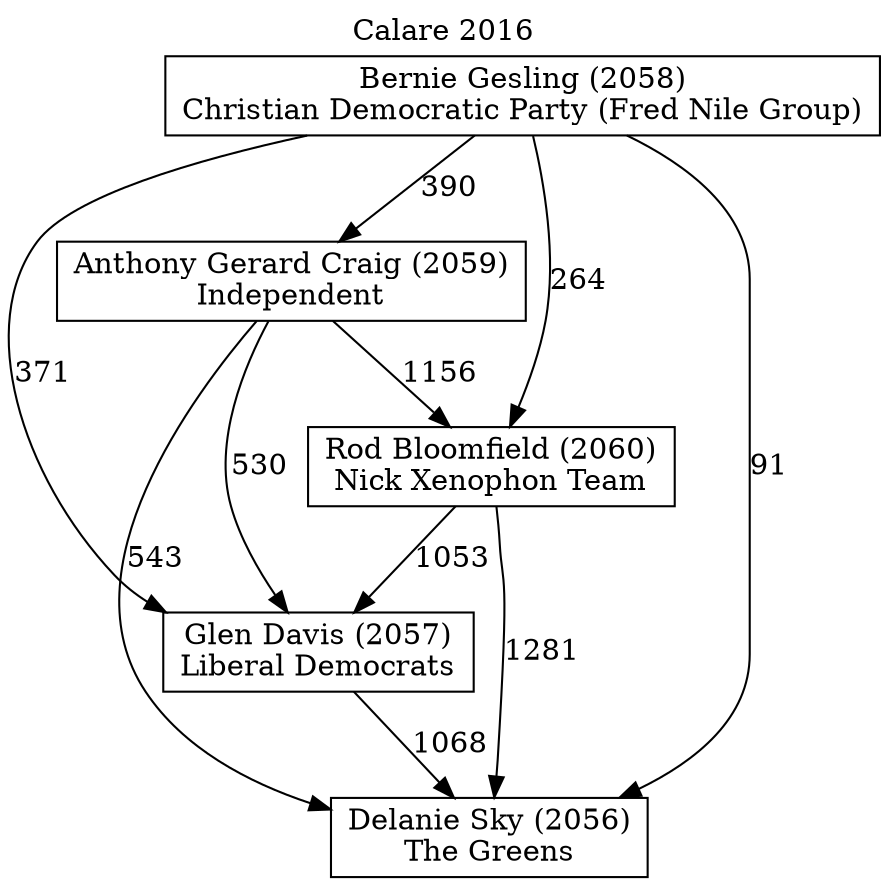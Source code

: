 // House preference flow
digraph "Delanie Sky (2056)_Calare_2016" {
	graph [label="Calare 2016" labelloc=t mclimit=10]
	node [shape=box]
	"Anthony Gerard Craig (2059)" [label="Anthony Gerard Craig (2059)
Independent"]
	"Bernie Gesling (2058)" [label="Bernie Gesling (2058)
Christian Democratic Party (Fred Nile Group)"]
	"Rod Bloomfield (2060)" [label="Rod Bloomfield (2060)
Nick Xenophon Team"]
	"Glen Davis (2057)" [label="Glen Davis (2057)
Liberal Democrats"]
	"Delanie Sky (2056)" [label="Delanie Sky (2056)
The Greens"]
	"Bernie Gesling (2058)" -> "Anthony Gerard Craig (2059)" [label=390]
	"Rod Bloomfield (2060)" -> "Glen Davis (2057)" [label=1053]
	"Bernie Gesling (2058)" -> "Delanie Sky (2056)" [label=91]
	"Rod Bloomfield (2060)" -> "Delanie Sky (2056)" [label=1281]
	"Anthony Gerard Craig (2059)" -> "Delanie Sky (2056)" [label=543]
	"Glen Davis (2057)" -> "Delanie Sky (2056)" [label=1068]
	"Bernie Gesling (2058)" -> "Glen Davis (2057)" [label=371]
	"Anthony Gerard Craig (2059)" -> "Rod Bloomfield (2060)" [label=1156]
	"Bernie Gesling (2058)" -> "Rod Bloomfield (2060)" [label=264]
	"Anthony Gerard Craig (2059)" -> "Glen Davis (2057)" [label=530]
}
